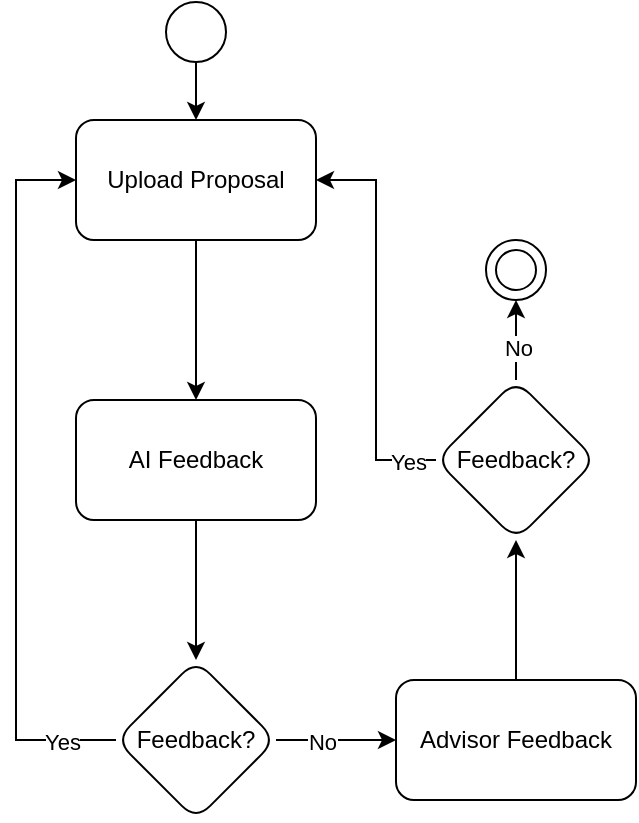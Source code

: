 <mxfile version="24.7.17">
  <diagram name="Page-1" id="MGM1TLnDc1XyJCUatRU4">
    <mxGraphModel dx="1369" dy="632" grid="1" gridSize="10" guides="1" tooltips="1" connect="1" arrows="1" fold="1" page="1" pageScale="1" pageWidth="827" pageHeight="1169" math="0" shadow="0">
      <root>
        <mxCell id="0" />
        <mxCell id="1" parent="0" />
        <mxCell id="IBjrQw1FxjnFJN575KPN-3" value="" style="edgeStyle=orthogonalEdgeStyle;rounded=0;orthogonalLoop=1;jettySize=auto;html=1;" parent="1" source="IBjrQw1FxjnFJN575KPN-1" target="IBjrQw1FxjnFJN575KPN-2" edge="1">
          <mxGeometry relative="1" as="geometry" />
        </mxCell>
        <mxCell id="IBjrQw1FxjnFJN575KPN-1" value="Upload Proposal" style="rounded=1;whiteSpace=wrap;html=1;" parent="1" vertex="1">
          <mxGeometry x="150" y="110" width="120" height="60" as="geometry" />
        </mxCell>
        <mxCell id="IBjrQw1FxjnFJN575KPN-5" value="" style="edgeStyle=orthogonalEdgeStyle;rounded=0;orthogonalLoop=1;jettySize=auto;html=1;" parent="1" source="IBjrQw1FxjnFJN575KPN-2" target="IBjrQw1FxjnFJN575KPN-4" edge="1">
          <mxGeometry relative="1" as="geometry" />
        </mxCell>
        <mxCell id="IBjrQw1FxjnFJN575KPN-2" value="AI Feedback" style="rounded=1;whiteSpace=wrap;html=1;" parent="1" vertex="1">
          <mxGeometry x="150" y="250" width="120" height="60" as="geometry" />
        </mxCell>
        <mxCell id="IBjrQw1FxjnFJN575KPN-6" style="edgeStyle=orthogonalEdgeStyle;rounded=0;orthogonalLoop=1;jettySize=auto;html=1;exitX=0;exitY=0.5;exitDx=0;exitDy=0;entryX=0;entryY=0.5;entryDx=0;entryDy=0;" parent="1" source="IBjrQw1FxjnFJN575KPN-4" target="IBjrQw1FxjnFJN575KPN-1" edge="1">
          <mxGeometry relative="1" as="geometry">
            <Array as="points">
              <mxPoint x="120" y="420" />
              <mxPoint x="120" y="140" />
            </Array>
          </mxGeometry>
        </mxCell>
        <mxCell id="IBjrQw1FxjnFJN575KPN-24" value="Yes" style="edgeLabel;html=1;align=center;verticalAlign=middle;resizable=0;points=[];" parent="IBjrQw1FxjnFJN575KPN-6" vertex="1" connectable="0">
          <mxGeometry x="-0.85" y="1" relative="1" as="geometry">
            <mxPoint as="offset" />
          </mxGeometry>
        </mxCell>
        <mxCell id="IBjrQw1FxjnFJN575KPN-8" value="" style="edgeStyle=orthogonalEdgeStyle;rounded=0;orthogonalLoop=1;jettySize=auto;html=1;" parent="1" source="IBjrQw1FxjnFJN575KPN-4" target="IBjrQw1FxjnFJN575KPN-7" edge="1">
          <mxGeometry relative="1" as="geometry" />
        </mxCell>
        <mxCell id="IBjrQw1FxjnFJN575KPN-23" value="No" style="edgeLabel;html=1;align=center;verticalAlign=middle;resizable=0;points=[];" parent="IBjrQw1FxjnFJN575KPN-8" vertex="1" connectable="0">
          <mxGeometry x="-0.233" y="-1" relative="1" as="geometry">
            <mxPoint as="offset" />
          </mxGeometry>
        </mxCell>
        <mxCell id="IBjrQw1FxjnFJN575KPN-4" value="Feedback?" style="rhombus;whiteSpace=wrap;html=1;rounded=1;" parent="1" vertex="1">
          <mxGeometry x="170" y="380" width="80" height="80" as="geometry" />
        </mxCell>
        <mxCell id="IBjrQw1FxjnFJN575KPN-21" style="edgeStyle=orthogonalEdgeStyle;rounded=0;orthogonalLoop=1;jettySize=auto;html=1;exitX=0.5;exitY=0;exitDx=0;exitDy=0;entryX=0.5;entryY=1;entryDx=0;entryDy=0;" parent="1" source="IBjrQw1FxjnFJN575KPN-7" target="IBjrQw1FxjnFJN575KPN-9" edge="1">
          <mxGeometry relative="1" as="geometry" />
        </mxCell>
        <mxCell id="IBjrQw1FxjnFJN575KPN-7" value="Advisor Feedback" style="whiteSpace=wrap;html=1;rounded=1;" parent="1" vertex="1">
          <mxGeometry x="310" y="390" width="120" height="60" as="geometry" />
        </mxCell>
        <mxCell id="IBjrQw1FxjnFJN575KPN-20" style="edgeStyle=orthogonalEdgeStyle;rounded=0;orthogonalLoop=1;jettySize=auto;html=1;exitX=0.5;exitY=0;exitDx=0;exitDy=0;entryX=0.5;entryY=1;entryDx=0;entryDy=0;" parent="1" source="IBjrQw1FxjnFJN575KPN-9" target="IBjrQw1FxjnFJN575KPN-11" edge="1">
          <mxGeometry relative="1" as="geometry" />
        </mxCell>
        <mxCell id="IBjrQw1FxjnFJN575KPN-25" value="No" style="edgeLabel;html=1;align=center;verticalAlign=middle;resizable=0;points=[];" parent="IBjrQw1FxjnFJN575KPN-20" vertex="1" connectable="0">
          <mxGeometry x="-0.2" y="-1" relative="1" as="geometry">
            <mxPoint as="offset" />
          </mxGeometry>
        </mxCell>
        <mxCell id="IBjrQw1FxjnFJN575KPN-22" style="edgeStyle=orthogonalEdgeStyle;rounded=0;orthogonalLoop=1;jettySize=auto;html=1;exitX=0;exitY=0.5;exitDx=0;exitDy=0;entryX=1;entryY=0.5;entryDx=0;entryDy=0;" parent="1" source="IBjrQw1FxjnFJN575KPN-9" target="IBjrQw1FxjnFJN575KPN-1" edge="1">
          <mxGeometry relative="1" as="geometry" />
        </mxCell>
        <mxCell id="IBjrQw1FxjnFJN575KPN-26" value="Yes" style="edgeLabel;html=1;align=center;verticalAlign=middle;resizable=0;points=[];" parent="IBjrQw1FxjnFJN575KPN-22" vertex="1" connectable="0">
          <mxGeometry x="-0.86" y="1" relative="1" as="geometry">
            <mxPoint as="offset" />
          </mxGeometry>
        </mxCell>
        <mxCell id="IBjrQw1FxjnFJN575KPN-9" value="Feedback?" style="rhombus;whiteSpace=wrap;html=1;rounded=1;" parent="1" vertex="1">
          <mxGeometry x="330" y="240" width="80" height="80" as="geometry" />
        </mxCell>
        <mxCell id="IBjrQw1FxjnFJN575KPN-11" value="" style="ellipse;whiteSpace=wrap;html=1;rounded=1;" parent="1" vertex="1">
          <mxGeometry x="355" y="170" width="30" height="30" as="geometry" />
        </mxCell>
        <mxCell id="IBjrQw1FxjnFJN575KPN-17" style="edgeStyle=orthogonalEdgeStyle;rounded=0;orthogonalLoop=1;jettySize=auto;html=1;exitX=0.5;exitY=1;exitDx=0;exitDy=0;entryX=0.5;entryY=0;entryDx=0;entryDy=0;" parent="1" source="IBjrQw1FxjnFJN575KPN-15" target="IBjrQw1FxjnFJN575KPN-1" edge="1">
          <mxGeometry relative="1" as="geometry" />
        </mxCell>
        <mxCell id="IBjrQw1FxjnFJN575KPN-15" value="" style="ellipse;whiteSpace=wrap;html=1;rounded=1;" parent="1" vertex="1">
          <mxGeometry x="195" y="51" width="30" height="30" as="geometry" />
        </mxCell>
        <mxCell id="IBjrQw1FxjnFJN575KPN-18" value="" style="ellipse;whiteSpace=wrap;html=1;aspect=fixed;" parent="1" vertex="1">
          <mxGeometry x="360" y="175" width="20" height="20" as="geometry" />
        </mxCell>
      </root>
    </mxGraphModel>
  </diagram>
</mxfile>
